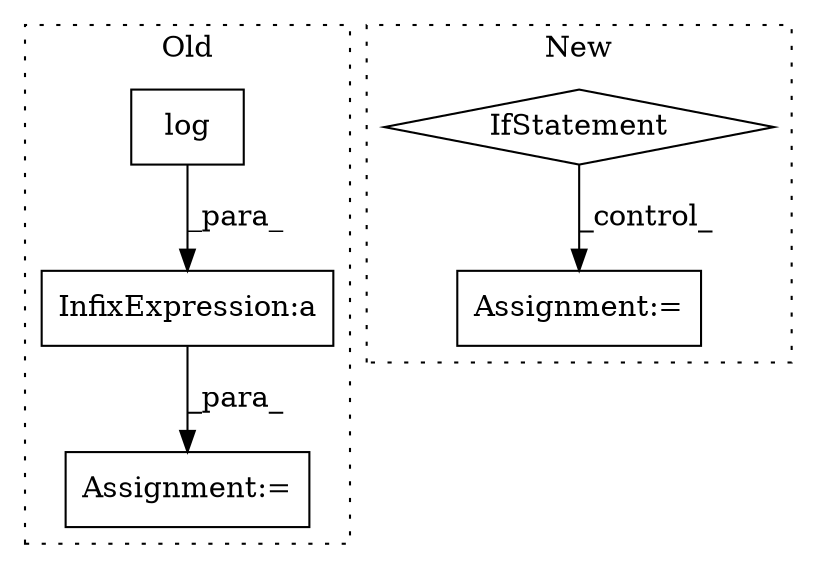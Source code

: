 digraph G {
subgraph cluster0 {
1 [label="log" a="32" s="2029,2044" l="4,1" shape="box"];
3 [label="Assignment:=" a="7" s="2169" l="2" shape="box"];
5 [label="InfixExpression:a" a="27" s="2072" l="3" shape="box"];
label = "Old";
style="dotted";
}
subgraph cluster1 {
2 [label="IfStatement" a="25" s="2158,2190" l="4,2" shape="diamond"];
4 [label="Assignment:=" a="7" s="2211" l="1" shape="box"];
label = "New";
style="dotted";
}
1 -> 5 [label="_para_"];
2 -> 4 [label="_control_"];
5 -> 3 [label="_para_"];
}